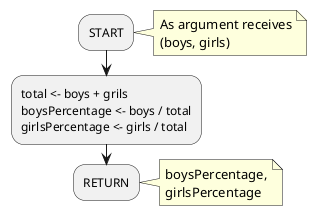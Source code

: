 @startuml

:START;
note right : As argument receives\n(boys, girls)

    :total <- boys + grils
    boysPercentage <- boys / total
    girlsPercentage <- girls / total;

:RETURN;
note right : boysPercentage,\ngirlsPercentage

@enduml